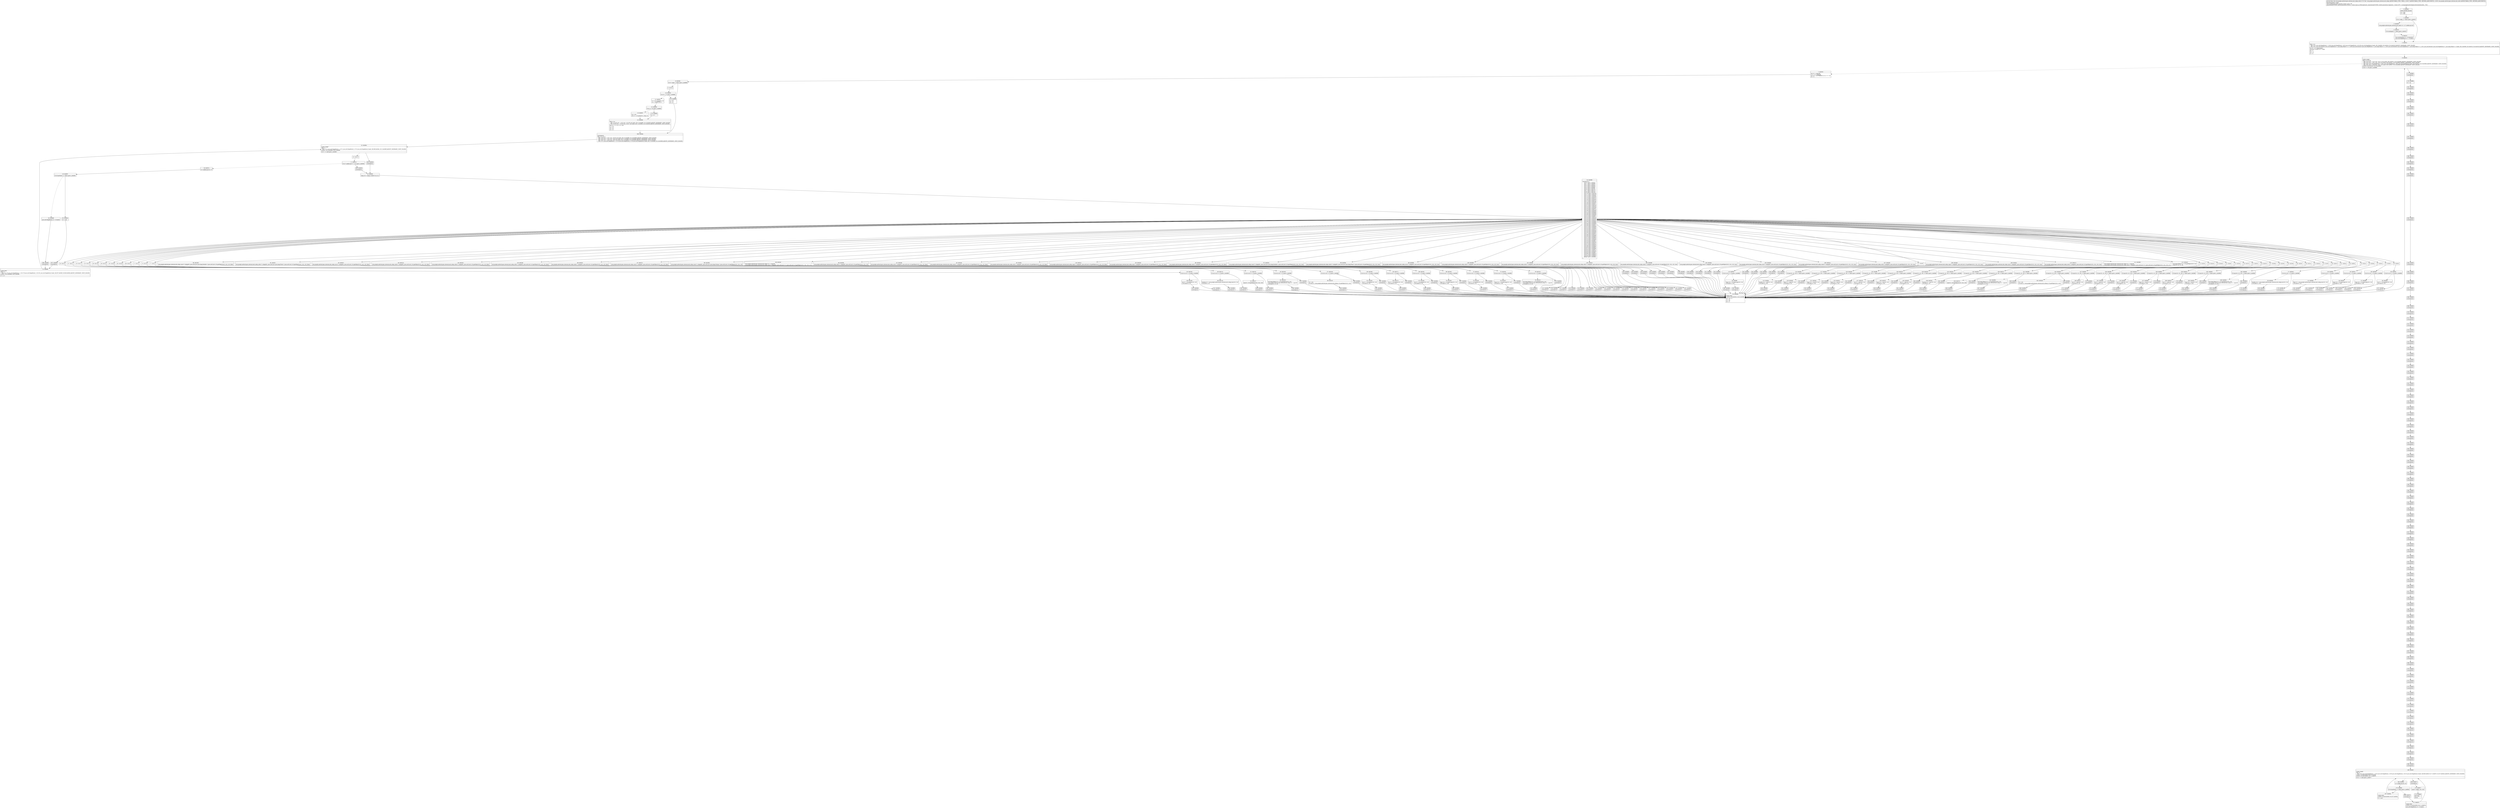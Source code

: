 digraph "CFG forcom.google.android.gms.internal.ads.zzdpn.zzb(Ljava\/lang\/Object;Lcom\/google\/android\/gms\/internal\/ads\/zzdrn;)V" {
Node_0 [shape=record,label="{0\:\ 0x0000|MTH_ENTER_BLOCK\l|r3 = null\lr2 = null\l}"];
Node_1 [shape=record,label="{1\:\ 0x0006|if (r17.zzhjv == false) goto L_0x0022\l}"];
Node_2 [shape=record,label="{2\:\ 0x0008|com.google.android.gms.internal.ads.zzdnr r4 = r17.zzhkf.zzy(r18)\l}"];
Node_3 [shape=record,label="{3\:\ 0x0016|if (r4.isEmpty() != false) goto L_0x0022\l}"];
Node_4 [shape=record,label="{4\:\ 0x0018|java.util.Iterator r3 = r4.iterator()\ljava.util.Map$Entry r2 = r3.next()\l}"];
Node_5 [shape=record,label="{5\:\ 0x0022|PHI: r2 r3 \l  PHI: (r2v1 java.util.Map$Entry) = (r2v0 java.util.Map$Entry), (r2v0 java.util.Map$Entry), (r2v185 java.util.Map$Entry) binds: [B:1:0x0006, B:3:0x0016, B:4:0x0018] A[DONT_GENERATE, DONT_INLINE]\l  PHI: (r3v1 java.util.Iterator\<java.util.Map$Entry\<?, java.lang.Object\>\>) = (r3v0 java.util.Iterator\<java.util.Map$Entry\<?, java.lang.Object\>\>), (r3v0 java.util.Iterator\<java.util.Map$Entry\<?, java.lang.Object\>\>), (r3v2 java.util.Iterator\<java.util.Map$Entry\<?, java.lang.Object\>\>) binds: [B:1:0x0006, B:3:0x0016, B:4:0x0018] A[DONT_GENERATE, DONT_INLINE]\l|int r9 = r17.zzhjq.length\lsun.misc.Unsafe r10 = zzhjp\lr8 = 0\lr5 = \-1\lr6 = r2\lr2 = 0\l}"];
Node_6 [shape=record,label="{6\:\ 0x0033|LOOP_START\lPHI: r2 r5 r6 r8 \l  PHI: (r2v3 int) = (r2v2 int), (r2v173 int) binds: [B:5:0x0022, B:25:0x009b] A[DONT_GENERATE, DONT_INLINE]\l  PHI: (r5v2 int) = (r5v1 int), (r5v4 int) binds: [B:5:0x0022, B:25:0x009b] A[DONT_GENERATE, DONT_INLINE]\l  PHI: (r6v2 java.util.Map$Entry) = (r6v1 java.util.Map$Entry), (r6v4 java.util.Map$Entry) binds: [B:5:0x0022, B:25:0x009b] A[DONT_GENERATE, DONT_INLINE]\l  PHI: (r8v1 int) = (r8v0 int), (r8v2 int) binds: [B:5:0x0022, B:25:0x009b] A[DONT_GENERATE, DONT_INLINE]\lLOOP:0: B:6:0x0033\-\>B:25:0x009b\l|if (r8 \>= r9) goto L_0x068b\l}"];
Node_7 [shape=record,label="{7\:\ 0x0035|int r11 = zzgu(r8)\lr12 = r17.zzhjq[r8]\lint r13 = (267386880 & r11) \>\>\> 20\lr4 = 0\l}"];
Node_8 [shape=record,label="{8\:\ 0x004b|if (r17.zzhjx != false) goto L_0x0686\l}"];
Node_9 [shape=record,label="{9\:\ 0x004d}"];
Node_10 [shape=record,label="{10\:\ 0x004f|if (r13 \> 17) goto L_0x0686\l}"];
Node_11 [shape=record,label="{11\:\ 0x0051|r7 = r17.zzhjq[r8 + 2]\lr4 = 1048575 & r7\l}"];
Node_12 [shape=record,label="{12\:\ 0x005d|if (r4 == r5) goto L_0x0683\l}"];
Node_13 [shape=record,label="{13\:\ 0x005f|r0 = r18\lint r2 = r10.getInt(r0, (long) r4)\l}"];
Node_14 [shape=record,label="{14\:\ 0x0066|PHI: r2 r4 \l  PHI: (r2v182 int) = (r2v3 int), (r2v183 int) binds: [B:174:0x0683, B:13:0x005f] A[DONT_GENERATE, DONT_INLINE]\l  PHI: (r4v49 int) = (r4v48 int), (r4v47 int) binds: [B:174:0x0683, B:13:0x005f] A[DONT_GENERATE, DONT_INLINE]\l|int r5 = 1 \<\< (r7 \>\>\> 20)\lr7 = r6\lr6 = r4\lr4 = r5\lr5 = r2\l}"];
Node_15 [shape=record,label="{15\:\ 0x006e|LOOP_START\lPHI: r7 \l  PHI: (r7v2 java.util.Map$Entry) = (r7v1 java.util.Map$Entry), (r7v3 java.util.Map$Entry) binds: [B:288:0x006e, B:21:0x008f] A[DONT_GENERATE, DONT_INLINE]\lLOOP:1: B:15:0x006e\-\>B:21:0x008f\l|if (r7 == null) goto L_0x0093\l}"];
Node_16 [shape=record,label="{16\:\ 0x0070}"];
Node_17 [shape=record,label="{17\:\ 0x0078|if (r17.zzhkf.zza(r7) \> r12) goto L_0x0093\l}"];
Node_18 [shape=record,label="{18\:\ 0x007a|r17.zzhkf.zza(r19, r7)\l}"];
Node_19 [shape=record,label="{19\:\ 0x0087|if (r3.hasNext() == false) goto L_0x0091\l}"];
Node_20 [shape=record,label="{20\:\ 0x0089|java.util.Map$Entry r2 = r3.next()\l}"];
Node_21 [shape=record,label="{21\:\ 0x008f|LOOP_END\lPHI: r2 \l  PHI: (r2v179 java.util.Map$Entry) = (r2v178 java.util.Map$Entry), (r2v181 java.util.Map$Entry) binds: [B:287:0x008f, B:286:0x008f] A[DONT_GENERATE, DONT_INLINE]\lLOOP:1: B:15:0x006e\-\>B:21:0x008f\l|r7 = r2\l}"];
Node_22 [shape=record,label="{22\:\ 0x0091|r2 = null\l}"];
Node_23 [shape=record,label="{23\:\ 0x0093|long r14 = (long) (1048575 & r11)\l}"];
Node_24 [shape=record,label="{24\:\ 0x0098|switch(r13) \{\l    case 0: goto L_0x00a2;\l    case 1: goto L_0x00b2;\l    case 2: goto L_0x00c2;\l    case 3: goto L_0x00d2;\l    case 4: goto L_0x00e2;\l    case 5: goto L_0x00f2;\l    case 6: goto L_0x0102;\l    case 7: goto L_0x0112;\l    case 8: goto L_0x0123;\l    case 9: goto L_0x0134;\l    case 10: goto L_0x014b;\l    case 11: goto L_0x015e;\l    case 12: goto L_0x016f;\l    case 13: goto L_0x0180;\l    case 14: goto L_0x0191;\l    case 15: goto L_0x01a2;\l    case 16: goto L_0x01b3;\l    case 17: goto L_0x01c4;\l    case 18: goto L_0x01db;\l    case 19: goto L_0x01f1;\l    case 20: goto L_0x0207;\l    case 21: goto L_0x021d;\l    case 22: goto L_0x0233;\l    case 23: goto L_0x0249;\l    case 24: goto L_0x025f;\l    case 25: goto L_0x0275;\l    case 26: goto L_0x028b;\l    case 27: goto L_0x02a0;\l    case 28: goto L_0x02bb;\l    case 29: goto L_0x02d0;\l    case 30: goto L_0x02e6;\l    case 31: goto L_0x02fc;\l    case 32: goto L_0x0312;\l    case 33: goto L_0x0328;\l    case 34: goto L_0x033e;\l    case 35: goto L_0x0354;\l    case 36: goto L_0x036a;\l    case 37: goto L_0x0380;\l    case 38: goto L_0x0396;\l    case 39: goto L_0x03ac;\l    case 40: goto L_0x03c2;\l    case 41: goto L_0x03d8;\l    case 42: goto L_0x03ee;\l    case 43: goto L_0x0404;\l    case 44: goto L_0x041a;\l    case 45: goto L_0x0430;\l    case 46: goto L_0x0446;\l    case 47: goto L_0x045c;\l    case 48: goto L_0x0472;\l    case 49: goto L_0x0488;\l    case 50: goto L_0x04a3;\l    case 51: goto L_0x04b2;\l    case 52: goto L_0x04c9;\l    case 53: goto L_0x04e0;\l    case 54: goto L_0x04f7;\l    case 55: goto L_0x050e;\l    case 56: goto L_0x0525;\l    case 57: goto L_0x053c;\l    case 58: goto L_0x0553;\l    case 59: goto L_0x056a;\l    case 60: goto L_0x0581;\l    case 61: goto L_0x059e;\l    case 62: goto L_0x05b7;\l    case 63: goto L_0x05ce;\l    case 64: goto L_0x05e5;\l    case 65: goto L_0x05fc;\l    case 66: goto L_0x0613;\l    case 67: goto L_0x062a;\l    case 68: goto L_0x0641;\l    default: goto L_0x009b;\l\}\l}"];
Node_25 [shape=record,label="{25\:\ 0x009b|LOOP_END\lLOOP:0: B:6:0x0033\-\>B:25:0x009b\l|r8 = r8 + 3\lr2 = r5\lr5 = r6\lr6 = r7\l}"];
Node_26 [shape=record,label="{26\:\ 0x00a2}"];
Node_27 [shape=record,label="{27\:\ 0x00a4|if ((r5 & r4) == 0) goto L_0x009b\l}"];
Node_28 [shape=record,label="{28\:\ 0x00a6|double r14 = com.google.android.gms.internal.ads.zzdqy.zzo(r18, r14)\lr19.zzb(r12, r14)\l}"];
Node_29 [shape=record,label="{29\:\ 0x00b2}"];
Node_30 [shape=record,label="{30\:\ 0x00b4|if ((r5 & r4) == 0) goto L_0x009b\l}"];
Node_31 [shape=record,label="{31\:\ 0x00b6|float r2 = com.google.android.gms.internal.ads.zzdqy.zzn(r18, r14)\lr19.zza(r12, r2)\l}"];
Node_32 [shape=record,label="{32\:\ 0x00c2}"];
Node_33 [shape=record,label="{33\:\ 0x00c4|if ((r5 & r4) == 0) goto L_0x009b\l}"];
Node_34 [shape=record,label="{34\:\ 0x00c6|long r14 = r10.getLong(r18, r14)\lr19.zzp(r12, r14)\l}"];
Node_35 [shape=record,label="{35\:\ 0x00d2}"];
Node_36 [shape=record,label="{36\:\ 0x00d4|if ((r5 & r4) == 0) goto L_0x009b\l}"];
Node_37 [shape=record,label="{37\:\ 0x00d6|long r14 = r10.getLong(r18, r14)\lr19.zzh(r12, r14)\l}"];
Node_38 [shape=record,label="{38\:\ 0x00e2}"];
Node_39 [shape=record,label="{39\:\ 0x00e4|if ((r5 & r4) == 0) goto L_0x009b\l}"];
Node_40 [shape=record,label="{40\:\ 0x00e6|int r2 = r10.getInt(r18, r14)\lr19.zzx(r12, r2)\l}"];
Node_41 [shape=record,label="{41\:\ 0x00f2}"];
Node_42 [shape=record,label="{42\:\ 0x00f4|if ((r5 & r4) == 0) goto L_0x009b\l}"];
Node_43 [shape=record,label="{43\:\ 0x00f6|long r14 = r10.getLong(r18, r14)\lr19.zzj(r12, r14)\l}"];
Node_44 [shape=record,label="{44\:\ 0x0102}"];
Node_45 [shape=record,label="{45\:\ 0x0104|if ((r5 & r4) == 0) goto L_0x009b\l}"];
Node_46 [shape=record,label="{46\:\ 0x0106|int r2 = r10.getInt(r18, r14)\lr19.zzaa(r12, r2)\l}"];
Node_47 [shape=record,label="{47\:\ 0x0112}"];
Node_48 [shape=record,label="{48\:\ 0x0114|if ((r5 & r4) == 0) goto L_0x009b\l}"];
Node_49 [shape=record,label="{49\:\ 0x0116|boolean r2 = com.google.android.gms.internal.ads.zzdqy.zzm(r18, r14)\lr19.zzi(r12, r2)\l}"];
Node_50 [shape=record,label="{50\:\ 0x0123}"];
Node_51 [shape=record,label="{51\:\ 0x0125|if ((r5 & r4) == 0) goto L_0x009b\l}"];
Node_52 [shape=record,label="{52\:\ 0x0127|zza(r12, r10.getObject(r18, r14), r19)\l}"];
Node_53 [shape=record,label="{53\:\ 0x0134}"];
Node_54 [shape=record,label="{54\:\ 0x0136|if ((r5 & r4) == 0) goto L_0x009b\l}"];
Node_55 [shape=record,label="{55\:\ 0x0138|java.lang.Object r2 = r10.getObject(r18, r14)\lcom.google.android.gms.internal.ads.zzdqa r4 = zzgr(r8)\lr19.zza(r12, r2, r4)\l}"];
Node_56 [shape=record,label="{56\:\ 0x014b}"];
Node_57 [shape=record,label="{57\:\ 0x014d|if ((r5 & r4) == 0) goto L_0x009b\l}"];
Node_58 [shape=record,label="{58\:\ 0x014f|r0 = r19\lr0.zza(r12, (com.google.android.gms.internal.ads.zzdmq) r10.getObject(r18, r14))\l}"];
Node_59 [shape=record,label="{59\:\ 0x015e}"];
Node_60 [shape=record,label="{60\:\ 0x0160|if ((r5 & r4) == 0) goto L_0x009b\l}"];
Node_61 [shape=record,label="{61\:\ 0x0162|int r2 = r10.getInt(r18, r14)\lr19.zzy(r12, r2)\l}"];
Node_62 [shape=record,label="{62\:\ 0x016f}"];
Node_63 [shape=record,label="{63\:\ 0x0171|if ((r5 & r4) == 0) goto L_0x009b\l}"];
Node_64 [shape=record,label="{64\:\ 0x0173|int r2 = r10.getInt(r18, r14)\lr19.zzai(r12, r2)\l}"];
Node_65 [shape=record,label="{65\:\ 0x0180}"];
Node_66 [shape=record,label="{66\:\ 0x0182|if ((r5 & r4) == 0) goto L_0x009b\l}"];
Node_67 [shape=record,label="{67\:\ 0x0184|int r2 = r10.getInt(r18, r14)\lr19.zzah(r12, r2)\l}"];
Node_68 [shape=record,label="{68\:\ 0x0191}"];
Node_69 [shape=record,label="{69\:\ 0x0193|if ((r5 & r4) == 0) goto L_0x009b\l}"];
Node_70 [shape=record,label="{70\:\ 0x0195|long r14 = r10.getLong(r18, r14)\lr19.zzq(r12, r14)\l}"];
Node_71 [shape=record,label="{71\:\ 0x01a2}"];
Node_72 [shape=record,label="{72\:\ 0x01a4|if ((r5 & r4) == 0) goto L_0x009b\l}"];
Node_73 [shape=record,label="{73\:\ 0x01a6|int r2 = r10.getInt(r18, r14)\lr19.zzz(r12, r2)\l}"];
Node_74 [shape=record,label="{74\:\ 0x01b3}"];
Node_75 [shape=record,label="{75\:\ 0x01b5|if ((r5 & r4) == 0) goto L_0x009b\l}"];
Node_76 [shape=record,label="{76\:\ 0x01b7|long r14 = r10.getLong(r18, r14)\lr19.zzi(r12, r14)\l}"];
Node_77 [shape=record,label="{77\:\ 0x01c4}"];
Node_78 [shape=record,label="{78\:\ 0x01c6|if ((r5 & r4) == 0) goto L_0x009b\l}"];
Node_79 [shape=record,label="{79\:\ 0x01c8|java.lang.Object r2 = r10.getObject(r18, r14)\lcom.google.android.gms.internal.ads.zzdqa r4 = zzgr(r8)\lr19.zzb(r12, r2, r4)\l}"];
Node_80 [shape=record,label="{80\:\ 0x01db|com.google.android.gms.internal.ads.zzdqc.zza(r17.zzhjq[r8], (java.util.List\<java.lang.Double\>) (java.util.List) r10.getObject(r18, r14), r19, false)\l}"];
Node_81 [shape=record,label="{81\:\ 0x01f1|com.google.android.gms.internal.ads.zzdqc.zzb(r17.zzhjq[r8], (java.util.List\<java.lang.Float\>) (java.util.List) r10.getObject(r18, r14), r19, false)\l}"];
Node_82 [shape=record,label="{82\:\ 0x0207|com.google.android.gms.internal.ads.zzdqc.zzc(r17.zzhjq[r8], (java.util.List) r10.getObject(r18, r14), r19, false)\l}"];
Node_83 [shape=record,label="{83\:\ 0x021d|com.google.android.gms.internal.ads.zzdqc.zzd(r17.zzhjq[r8], (java.util.List) r10.getObject(r18, r14), r19, false)\l}"];
Node_84 [shape=record,label="{84\:\ 0x0233|com.google.android.gms.internal.ads.zzdqc.zzh(r17.zzhjq[r8], (java.util.List) r10.getObject(r18, r14), r19, false)\l}"];
Node_85 [shape=record,label="{85\:\ 0x0249|com.google.android.gms.internal.ads.zzdqc.zzf(r17.zzhjq[r8], (java.util.List) r10.getObject(r18, r14), r19, false)\l}"];
Node_86 [shape=record,label="{86\:\ 0x025f|com.google.android.gms.internal.ads.zzdqc.zzk(r17.zzhjq[r8], (java.util.List) r10.getObject(r18, r14), r19, false)\l}"];
Node_87 [shape=record,label="{87\:\ 0x0275|com.google.android.gms.internal.ads.zzdqc.zzn(r17.zzhjq[r8], (java.util.List) r10.getObject(r18, r14), r19, false)\l}"];
Node_88 [shape=record,label="{88\:\ 0x028b|com.google.android.gms.internal.ads.zzdqc.zza(r17.zzhjq[r8], (java.util.List\<java.lang.String\>) (java.util.List) r10.getObject(r18, r14), r19)\l}"];
Node_89 [shape=record,label="{89\:\ 0x02a0|com.google.android.gms.internal.ads.zzdqa r11 = zzgr(r8)\lcom.google.android.gms.internal.ads.zzdqc.zza(r17.zzhjq[r8], (java.util.List\<?\>) (java.util.List) r10.getObject(r18, r14), r19, r11)\l}"];
Node_90 [shape=record,label="{90\:\ 0x02bb|com.google.android.gms.internal.ads.zzdqc.zzb(r17.zzhjq[r8], (java.util.List) r10.getObject(r18, r14), r19)\l}"];
Node_91 [shape=record,label="{91\:\ 0x02d0|com.google.android.gms.internal.ads.zzdqc.zzi(r17.zzhjq[r8], (java.util.List) r10.getObject(r18, r14), r19, false)\l}"];
Node_92 [shape=record,label="{92\:\ 0x02e6|com.google.android.gms.internal.ads.zzdqc.zzm(r17.zzhjq[r8], (java.util.List) r10.getObject(r18, r14), r19, false)\l}"];
Node_93 [shape=record,label="{93\:\ 0x02fc|com.google.android.gms.internal.ads.zzdqc.zzl(r17.zzhjq[r8], (java.util.List) r10.getObject(r18, r14), r19, false)\l}"];
Node_94 [shape=record,label="{94\:\ 0x0312|com.google.android.gms.internal.ads.zzdqc.zzg(r17.zzhjq[r8], (java.util.List) r10.getObject(r18, r14), r19, false)\l}"];
Node_95 [shape=record,label="{95\:\ 0x0328|com.google.android.gms.internal.ads.zzdqc.zzj(r17.zzhjq[r8], (java.util.List) r10.getObject(r18, r14), r19, false)\l}"];
Node_96 [shape=record,label="{96\:\ 0x033e|com.google.android.gms.internal.ads.zzdqc.zze(r17.zzhjq[r8], (java.util.List) r10.getObject(r18, r14), r19, false)\l}"];
Node_97 [shape=record,label="{97\:\ 0x0354|com.google.android.gms.internal.ads.zzdqc.zza(r17.zzhjq[r8], (java.util.List\<java.lang.Double\>) (java.util.List) r10.getObject(r18, r14), r19, true)\l}"];
Node_98 [shape=record,label="{98\:\ 0x036a|com.google.android.gms.internal.ads.zzdqc.zzb(r17.zzhjq[r8], (java.util.List\<java.lang.Float\>) (java.util.List) r10.getObject(r18, r14), r19, true)\l}"];
Node_99 [shape=record,label="{99\:\ 0x0380|com.google.android.gms.internal.ads.zzdqc.zzc(r17.zzhjq[r8], (java.util.List) r10.getObject(r18, r14), r19, true)\l}"];
Node_100 [shape=record,label="{100\:\ 0x0396|com.google.android.gms.internal.ads.zzdqc.zzd(r17.zzhjq[r8], (java.util.List) r10.getObject(r18, r14), r19, true)\l}"];
Node_101 [shape=record,label="{101\:\ 0x03ac|com.google.android.gms.internal.ads.zzdqc.zzh(r17.zzhjq[r8], (java.util.List) r10.getObject(r18, r14), r19, true)\l}"];
Node_102 [shape=record,label="{102\:\ 0x03c2|com.google.android.gms.internal.ads.zzdqc.zzf(r17.zzhjq[r8], (java.util.List) r10.getObject(r18, r14), r19, true)\l}"];
Node_103 [shape=record,label="{103\:\ 0x03d8|com.google.android.gms.internal.ads.zzdqc.zzk(r17.zzhjq[r8], (java.util.List) r10.getObject(r18, r14), r19, true)\l}"];
Node_104 [shape=record,label="{104\:\ 0x03ee|com.google.android.gms.internal.ads.zzdqc.zzn(r17.zzhjq[r8], (java.util.List) r10.getObject(r18, r14), r19, true)\l}"];
Node_105 [shape=record,label="{105\:\ 0x0404|com.google.android.gms.internal.ads.zzdqc.zzi(r17.zzhjq[r8], (java.util.List) r10.getObject(r18, r14), r19, true)\l}"];
Node_106 [shape=record,label="{106\:\ 0x041a|com.google.android.gms.internal.ads.zzdqc.zzm(r17.zzhjq[r8], (java.util.List) r10.getObject(r18, r14), r19, true)\l}"];
Node_107 [shape=record,label="{107\:\ 0x0430|com.google.android.gms.internal.ads.zzdqc.zzl(r17.zzhjq[r8], (java.util.List) r10.getObject(r18, r14), r19, true)\l}"];
Node_108 [shape=record,label="{108\:\ 0x0446|com.google.android.gms.internal.ads.zzdqc.zzg(r17.zzhjq[r8], (java.util.List) r10.getObject(r18, r14), r19, true)\l}"];
Node_109 [shape=record,label="{109\:\ 0x045c|com.google.android.gms.internal.ads.zzdqc.zzj(r17.zzhjq[r8], (java.util.List) r10.getObject(r18, r14), r19, true)\l}"];
Node_110 [shape=record,label="{110\:\ 0x0472|com.google.android.gms.internal.ads.zzdqc.zze(r17.zzhjq[r8], (java.util.List) r10.getObject(r18, r14), r19, true)\l}"];
Node_111 [shape=record,label="{111\:\ 0x0488|com.google.android.gms.internal.ads.zzdqa r11 = zzgr(r8)\lcom.google.android.gms.internal.ads.zzdqc.zzb(r17.zzhjq[r8], (java.util.List\<?\>) (java.util.List) r10.getObject(r18, r14), r19, r11)\l}"];
Node_112 [shape=record,label="{112\:\ 0x04a3|java.lang.Object r2 = r10.getObject(r18, r14)\lzza(r19, r12, r2, r8)\l}"];
Node_113 [shape=record,label="{113\:\ 0x04b2}"];
Node_114 [shape=record,label="{114\:\ 0x04ba|if (zza(r18, r12, r8) == false) goto L_0x009b\l}"];
Node_115 [shape=record,label="{115\:\ 0x04bc|double r14 = zzf(r18, r14)\lr19.zzb(r12, r14)\l}"];
Node_116 [shape=record,label="{116\:\ 0x04c9}"];
Node_117 [shape=record,label="{117\:\ 0x04d1|if (zza(r18, r12, r8) == false) goto L_0x009b\l}"];
Node_118 [shape=record,label="{118\:\ 0x04d3|float r2 = zzg(r18, r14)\lr19.zza(r12, r2)\l}"];
Node_119 [shape=record,label="{119\:\ 0x04e0}"];
Node_120 [shape=record,label="{120\:\ 0x04e8|if (zza(r18, r12, r8) == false) goto L_0x009b\l}"];
Node_121 [shape=record,label="{121\:\ 0x04ea|long r14 = zzi(r18, r14)\lr19.zzp(r12, r14)\l}"];
Node_122 [shape=record,label="{122\:\ 0x04f7}"];
Node_123 [shape=record,label="{123\:\ 0x04ff|if (zza(r18, r12, r8) == false) goto L_0x009b\l}"];
Node_124 [shape=record,label="{124\:\ 0x0501|long r14 = zzi(r18, r14)\lr19.zzh(r12, r14)\l}"];
Node_125 [shape=record,label="{125\:\ 0x050e}"];
Node_126 [shape=record,label="{126\:\ 0x0516|if (zza(r18, r12, r8) == false) goto L_0x009b\l}"];
Node_127 [shape=record,label="{127\:\ 0x0518|int r2 = zzh(r18, r14)\lr19.zzx(r12, r2)\l}"];
Node_128 [shape=record,label="{128\:\ 0x0525}"];
Node_129 [shape=record,label="{129\:\ 0x052d|if (zza(r18, r12, r8) == false) goto L_0x009b\l}"];
Node_130 [shape=record,label="{130\:\ 0x052f|long r14 = zzi(r18, r14)\lr19.zzj(r12, r14)\l}"];
Node_131 [shape=record,label="{131\:\ 0x053c}"];
Node_132 [shape=record,label="{132\:\ 0x0544|if (zza(r18, r12, r8) == false) goto L_0x009b\l}"];
Node_133 [shape=record,label="{133\:\ 0x0546|int r2 = zzh(r18, r14)\lr19.zzaa(r12, r2)\l}"];
Node_134 [shape=record,label="{134\:\ 0x0553}"];
Node_135 [shape=record,label="{135\:\ 0x055b|if (zza(r18, r12, r8) == false) goto L_0x009b\l}"];
Node_136 [shape=record,label="{136\:\ 0x055d|boolean r2 = zzj(r18, r14)\lr19.zzi(r12, r2)\l}"];
Node_137 [shape=record,label="{137\:\ 0x056a}"];
Node_138 [shape=record,label="{138\:\ 0x0572|if (zza(r18, r12, r8) == false) goto L_0x009b\l}"];
Node_139 [shape=record,label="{139\:\ 0x0574|zza(r12, r10.getObject(r18, r14), r19)\l}"];
Node_140 [shape=record,label="{140\:\ 0x0581}"];
Node_141 [shape=record,label="{141\:\ 0x0589|if (zza(r18, r12, r8) == false) goto L_0x009b\l}"];
Node_142 [shape=record,label="{142\:\ 0x058b|java.lang.Object r2 = r10.getObject(r18, r14)\lcom.google.android.gms.internal.ads.zzdqa r4 = zzgr(r8)\lr19.zza(r12, r2, r4)\l}"];
Node_143 [shape=record,label="{143\:\ 0x059e}"];
Node_144 [shape=record,label="{144\:\ 0x05a6|if (zza(r18, r12, r8) == false) goto L_0x009b\l}"];
Node_145 [shape=record,label="{145\:\ 0x05a8|r0 = r19\lr0.zza(r12, (com.google.android.gms.internal.ads.zzdmq) r10.getObject(r18, r14))\l}"];
Node_146 [shape=record,label="{146\:\ 0x05b7}"];
Node_147 [shape=record,label="{147\:\ 0x05bf|if (zza(r18, r12, r8) == false) goto L_0x009b\l}"];
Node_148 [shape=record,label="{148\:\ 0x05c1|int r2 = zzh(r18, r14)\lr19.zzy(r12, r2)\l}"];
Node_149 [shape=record,label="{149\:\ 0x05ce}"];
Node_150 [shape=record,label="{150\:\ 0x05d6|if (zza(r18, r12, r8) == false) goto L_0x009b\l}"];
Node_151 [shape=record,label="{151\:\ 0x05d8|int r2 = zzh(r18, r14)\lr19.zzai(r12, r2)\l}"];
Node_152 [shape=record,label="{152\:\ 0x05e5}"];
Node_153 [shape=record,label="{153\:\ 0x05ed|if (zza(r18, r12, r8) == false) goto L_0x009b\l}"];
Node_154 [shape=record,label="{154\:\ 0x05ef|int r2 = zzh(r18, r14)\lr19.zzah(r12, r2)\l}"];
Node_155 [shape=record,label="{155\:\ 0x05fc}"];
Node_156 [shape=record,label="{156\:\ 0x0604|if (zza(r18, r12, r8) == false) goto L_0x009b\l}"];
Node_157 [shape=record,label="{157\:\ 0x0606|long r14 = zzi(r18, r14)\lr19.zzq(r12, r14)\l}"];
Node_158 [shape=record,label="{158\:\ 0x0613}"];
Node_159 [shape=record,label="{159\:\ 0x061b|if (zza(r18, r12, r8) == false) goto L_0x009b\l}"];
Node_160 [shape=record,label="{160\:\ 0x061d|int r2 = zzh(r18, r14)\lr19.zzz(r12, r2)\l}"];
Node_161 [shape=record,label="{161\:\ 0x062a}"];
Node_162 [shape=record,label="{162\:\ 0x0632|if (zza(r18, r12, r8) == false) goto L_0x009b\l}"];
Node_163 [shape=record,label="{163\:\ 0x0634|long r14 = zzi(r18, r14)\lr19.zzi(r12, r14)\l}"];
Node_164 [shape=record,label="{164\:\ 0x0641}"];
Node_165 [shape=record,label="{165\:\ 0x0649|if (zza(r18, r12, r8) == false) goto L_0x009b\l}"];
Node_166 [shape=record,label="{166\:\ 0x064b|java.lang.Object r2 = r10.getObject(r18, r14)\lcom.google.android.gms.internal.ads.zzdqa r4 = zzgr(r8)\lr19.zzb(r12, r2, r4)\l}"];
Node_167 [shape=record,label="{167\:\ 0x065e|LOOP_END\lLOOP:2: B:168:0x065f\-\>B:167:0x065e\l|r2 = null\l}"];
Node_168 [shape=record,label="{168\:\ 0x065f|LOOP_START\lPHI: r2 \l  PHI: (r2v5 java.util.Map$Entry) = (r2v4 java.util.Map$Entry), (r2v9 java.util.Map$Entry), (r2v10 java.util.Map$Entry) binds: [B:386:0x065f, B:171:0x0670, B:167:0x065e] A[DONT_GENERATE, DONT_INLINE]\lLOOP:2: B:168:0x065f\-\>B:167:0x065e\lLOOP:3: B:168:0x065f\-\>B:171:0x0670\l|if (r2 == null) goto L_0x0677\l}"];
Node_169 [shape=record,label="{169\:\ 0x0661|r17.zzhkf.zza(r19, r2)\l}"];
Node_170 [shape=record,label="{170\:\ 0x066e|if (r3.hasNext() == false) goto L_0x065e\l}"];
Node_171 [shape=record,label="{171\:\ 0x0670|LOOP_END\lLOOP:3: B:168:0x065f\-\>B:171:0x0670\l|java.util.Map$Entry r2 = r3.next()\l}"];
Node_172 [shape=record,label="{172\:\ 0x0677|zza(r17.zzhke, r18, r19)\l}"];
Node_173 [shape=record,label="{173\:\ 0x0682|RETURN\l|return\l}"];
Node_174 [shape=record,label="{174\:\ 0x0683|r4 = r5\l}"];
Node_175 [shape=record,label="{175\:\ 0x0686|r7 = r6\lr6 = r5\lr5 = r2\l}"];
Node_176 [shape=record,label="{176\:\ 0x068b|r2 = r6\l}"];
Node_177 [shape=record,label="{177\:\ 0x068b|SYNTHETIC\l}"];
Node_178 [shape=record,label="{178\:\ 0x009b|SYNTHETIC\l}"];
Node_179 [shape=record,label="{179\:\ 0x009b|SYNTHETIC\l}"];
Node_180 [shape=record,label="{180\:\ 0x009b|SYNTHETIC\l}"];
Node_181 [shape=record,label="{181\:\ 0x009b|SYNTHETIC\l}"];
Node_182 [shape=record,label="{182\:\ 0x009b|SYNTHETIC\l}"];
Node_183 [shape=record,label="{183\:\ 0x009b|SYNTHETIC\l}"];
Node_184 [shape=record,label="{184\:\ 0x009b|SYNTHETIC\l}"];
Node_185 [shape=record,label="{185\:\ 0x009b|SYNTHETIC\l}"];
Node_186 [shape=record,label="{186\:\ 0x009b|SYNTHETIC\l}"];
Node_187 [shape=record,label="{187\:\ 0x009b|SYNTHETIC\l}"];
Node_188 [shape=record,label="{188\:\ 0x009b|SYNTHETIC\l}"];
Node_189 [shape=record,label="{189\:\ 0x009b|SYNTHETIC\l}"];
Node_190 [shape=record,label="{190\:\ 0x009b|SYNTHETIC\l}"];
Node_191 [shape=record,label="{191\:\ 0x009b|SYNTHETIC\l}"];
Node_192 [shape=record,label="{192\:\ 0x009b|SYNTHETIC\l}"];
Node_193 [shape=record,label="{193\:\ 0x009b|SYNTHETIC\l}"];
Node_194 [shape=record,label="{194\:\ 0x009b|SYNTHETIC\l}"];
Node_195 [shape=record,label="{195\:\ 0x009b|SYNTHETIC\l}"];
Node_196 [shape=record,label="{196\:\ 0x009b|SYNTHETIC\l}"];
Node_197 [shape=record,label="{197\:\ 0x009b|SYNTHETIC\l}"];
Node_198 [shape=record,label="{198\:\ 0x009b|SYNTHETIC\l}"];
Node_199 [shape=record,label="{199\:\ 0x009b|SYNTHETIC\l}"];
Node_200 [shape=record,label="{200\:\ 0x009b|SYNTHETIC\l}"];
Node_201 [shape=record,label="{201\:\ 0x009b|SYNTHETIC\l}"];
Node_202 [shape=record,label="{202\:\ 0x009b|SYNTHETIC\l}"];
Node_203 [shape=record,label="{203\:\ 0x009b|SYNTHETIC\l}"];
Node_204 [shape=record,label="{204\:\ 0x009b|SYNTHETIC\l}"];
Node_205 [shape=record,label="{205\:\ 0x009b|SYNTHETIC\l}"];
Node_206 [shape=record,label="{206\:\ 0x009b|SYNTHETIC\l}"];
Node_207 [shape=record,label="{207\:\ 0x009b|SYNTHETIC\l}"];
Node_208 [shape=record,label="{208\:\ 0x009b|SYNTHETIC\l}"];
Node_209 [shape=record,label="{209\:\ 0x009b|SYNTHETIC\l}"];
Node_210 [shape=record,label="{210\:\ 0x009b|SYNTHETIC\l}"];
Node_211 [shape=record,label="{211\:\ 0x009b|SYNTHETIC\l}"];
Node_212 [shape=record,label="{212\:\ 0x009b|SYNTHETIC\l}"];
Node_213 [shape=record,label="{213\:\ 0x009b|SYNTHETIC\l}"];
Node_214 [shape=record,label="{214\:\ 0x009b|SYNTHETIC\l}"];
Node_215 [shape=record,label="{215\:\ 0x009b|SYNTHETIC\l}"];
Node_216 [shape=record,label="{216\:\ 0x009b|SYNTHETIC\l}"];
Node_217 [shape=record,label="{217\:\ 0x009b|SYNTHETIC\l}"];
Node_218 [shape=record,label="{218\:\ 0x009b|SYNTHETIC\l}"];
Node_219 [shape=record,label="{219\:\ 0x009b|SYNTHETIC\l}"];
Node_220 [shape=record,label="{220\:\ 0x009b|SYNTHETIC\l}"];
Node_221 [shape=record,label="{221\:\ 0x009b|SYNTHETIC\l}"];
Node_222 [shape=record,label="{222\:\ 0x009b|SYNTHETIC\l}"];
Node_223 [shape=record,label="{223\:\ 0x009b|SYNTHETIC\l}"];
Node_224 [shape=record,label="{224\:\ 0x009b|SYNTHETIC\l}"];
Node_225 [shape=record,label="{225\:\ 0x009b|SYNTHETIC\l}"];
Node_226 [shape=record,label="{226\:\ 0x009b|SYNTHETIC\l}"];
Node_227 [shape=record,label="{227\:\ 0x009b|SYNTHETIC\l}"];
Node_228 [shape=record,label="{228\:\ 0x009b|SYNTHETIC\l}"];
Node_229 [shape=record,label="{229\:\ 0x009b|SYNTHETIC\l}"];
Node_230 [shape=record,label="{230\:\ 0x009b|SYNTHETIC\l}"];
Node_231 [shape=record,label="{231\:\ 0x009b|SYNTHETIC\l}"];
Node_232 [shape=record,label="{232\:\ 0x009b|SYNTHETIC\l}"];
Node_233 [shape=record,label="{233\:\ 0x009b|SYNTHETIC\l}"];
Node_234 [shape=record,label="{234\:\ 0x009b|SYNTHETIC\l}"];
Node_235 [shape=record,label="{235\:\ 0x009b|SYNTHETIC\l}"];
Node_236 [shape=record,label="{236\:\ 0x009b|SYNTHETIC\l}"];
Node_237 [shape=record,label="{237\:\ 0x009b|SYNTHETIC\l}"];
Node_238 [shape=record,label="{238\:\ 0x009b|SYNTHETIC\l}"];
Node_239 [shape=record,label="{239\:\ 0x009b|SYNTHETIC\l}"];
Node_240 [shape=record,label="{240\:\ 0x009b|SYNTHETIC\l}"];
Node_241 [shape=record,label="{241\:\ 0x009b|SYNTHETIC\l}"];
Node_242 [shape=record,label="{242\:\ 0x009b|SYNTHETIC\l}"];
Node_243 [shape=record,label="{243\:\ 0x009b|SYNTHETIC\l}"];
Node_244 [shape=record,label="{244\:\ 0x009b|SYNTHETIC\l}"];
Node_245 [shape=record,label="{245\:\ 0x009b|SYNTHETIC\l}"];
Node_246 [shape=record,label="{246\:\ 0x009b|SYNTHETIC\l}"];
Node_247 [shape=record,label="{247\:\ 0x009b|SYNTHETIC\l}"];
Node_248 [shape=record,label="{248\:\ 0x009b|SYNTHETIC\l}"];
Node_249 [shape=record,label="{249\:\ 0x009b|SYNTHETIC\l}"];
Node_250 [shape=record,label="{250\:\ 0x009b|SYNTHETIC\l}"];
Node_251 [shape=record,label="{251\:\ 0x009b|SYNTHETIC\l}"];
Node_252 [shape=record,label="{252\:\ 0x009b|SYNTHETIC\l}"];
Node_253 [shape=record,label="{253\:\ 0x009b|SYNTHETIC\l}"];
Node_254 [shape=record,label="{254\:\ 0x009b|SYNTHETIC\l}"];
Node_255 [shape=record,label="{255\:\ 0x009b|SYNTHETIC\l}"];
Node_256 [shape=record,label="{256\:\ 0x009b|SYNTHETIC\l}"];
Node_257 [shape=record,label="{257\:\ 0x009b|SYNTHETIC\l}"];
Node_258 [shape=record,label="{258\:\ 0x009b|SYNTHETIC\l}"];
Node_259 [shape=record,label="{259\:\ 0x009b|SYNTHETIC\l}"];
Node_260 [shape=record,label="{260\:\ 0x009b|SYNTHETIC\l}"];
Node_261 [shape=record,label="{261\:\ 0x009b|SYNTHETIC\l}"];
Node_262 [shape=record,label="{262\:\ 0x009b|SYNTHETIC\l}"];
Node_263 [shape=record,label="{263\:\ 0x009b|SYNTHETIC\l}"];
Node_264 [shape=record,label="{264\:\ 0x009b|SYNTHETIC\l}"];
Node_265 [shape=record,label="{265\:\ 0x009b|SYNTHETIC\l}"];
Node_266 [shape=record,label="{266\:\ 0x009b|SYNTHETIC\l}"];
Node_267 [shape=record,label="{267\:\ 0x009b|SYNTHETIC\l}"];
Node_268 [shape=record,label="{268\:\ 0x009b|SYNTHETIC\l}"];
Node_269 [shape=record,label="{269\:\ 0x009b|SYNTHETIC\l}"];
Node_270 [shape=record,label="{270\:\ 0x009b|SYNTHETIC\l}"];
Node_271 [shape=record,label="{271\:\ 0x009b|SYNTHETIC\l}"];
Node_272 [shape=record,label="{272\:\ 0x009b|SYNTHETIC\l}"];
Node_273 [shape=record,label="{273\:\ 0x009b|SYNTHETIC\l}"];
Node_274 [shape=record,label="{274\:\ 0x009b|SYNTHETIC\l}"];
Node_275 [shape=record,label="{275\:\ 0x009b|SYNTHETIC\l}"];
Node_276 [shape=record,label="{276\:\ 0x009b|SYNTHETIC\l}"];
Node_277 [shape=record,label="{277\:\ 0x009b|SYNTHETIC\l}"];
Node_278 [shape=record,label="{278\:\ 0x009b|SYNTHETIC\l}"];
Node_279 [shape=record,label="{279\:\ 0x009b|SYNTHETIC\l}"];
Node_280 [shape=record,label="{280\:\ 0x009b|SYNTHETIC\l}"];
Node_281 [shape=record,label="{281\:\ 0x009b|SYNTHETIC\l}"];
Node_282 [shape=record,label="{282\:\ 0x009b|SYNTHETIC\l}"];
Node_283 [shape=record,label="{283\:\ 0x009b|SYNTHETIC\l}"];
Node_284 [shape=record,label="{284\:\ 0x0093|SYNTHETIC\l}"];
Node_285 [shape=record,label="{285\:\ 0x0093|SYNTHETIC\l}"];
Node_286 [shape=record,label="{286\:\ 0x008f|SYNTHETIC\l}"];
Node_287 [shape=record,label="{287\:\ 0x008f|SYNTHETIC\l}"];
Node_288 [shape=record,label="{288\:\ 0x006e|SYNTHETIC\lPHI: r4 r5 r6 r7 \l  PHI: (r4v8 int) = (r4v7 int), (r4v50 int) binds: [B:175:0x0686, B:14:0x0066] A[DONT_GENERATE, DONT_INLINE]\l  PHI: (r5v3 int) = (r5v5 int), (r5v8 int) binds: [B:175:0x0686, B:14:0x0066] A[DONT_GENERATE, DONT_INLINE]\l  PHI: (r6v3 int) = (r6v5 int), (r6v6 int) binds: [B:175:0x0686, B:14:0x0066] A[DONT_GENERATE, DONT_INLINE]\l  PHI: (r7v1 java.util.Map$Entry) = (r7v4 java.util.Map$Entry), (r7v9 java.util.Map$Entry) binds: [B:175:0x0686, B:14:0x0066] A[DONT_GENERATE, DONT_INLINE]\l}"];
Node_289 [shape=record,label="{289\:\ 0x0670|SYNTHETIC\l}"];
Node_290 [shape=record,label="{290\:\ 0x0677|SYNTHETIC\l}"];
Node_291 [shape=record,label="{291\:\ 0x065f|SYNTHETIC\l}"];
Node_292 [shape=record,label="{292\:\ 0x065f|SYNTHETIC\l}"];
Node_293 [shape=record,label="{293\:\ 0x065f|SYNTHETIC\l}"];
Node_294 [shape=record,label="{294\:\ 0x065f|SYNTHETIC\l}"];
Node_295 [shape=record,label="{295\:\ 0x065f|SYNTHETIC\l}"];
Node_296 [shape=record,label="{296\:\ 0x065f|SYNTHETIC\l}"];
Node_297 [shape=record,label="{297\:\ 0x065f|SYNTHETIC\l}"];
Node_298 [shape=record,label="{298\:\ 0x065f|SYNTHETIC\l}"];
Node_299 [shape=record,label="{299\:\ 0x065f|SYNTHETIC\l}"];
Node_300 [shape=record,label="{300\:\ 0x065f|SYNTHETIC\l}"];
Node_301 [shape=record,label="{301\:\ 0x065f|SYNTHETIC\l}"];
Node_302 [shape=record,label="{302\:\ 0x065f|SYNTHETIC\l}"];
Node_303 [shape=record,label="{303\:\ 0x065f|SYNTHETIC\l}"];
Node_304 [shape=record,label="{304\:\ 0x065f|SYNTHETIC\l}"];
Node_305 [shape=record,label="{305\:\ 0x065f|SYNTHETIC\l}"];
Node_306 [shape=record,label="{306\:\ 0x065f|SYNTHETIC\l}"];
Node_307 [shape=record,label="{307\:\ 0x065f|SYNTHETIC\l}"];
Node_308 [shape=record,label="{308\:\ 0x065f|SYNTHETIC\l}"];
Node_309 [shape=record,label="{309\:\ 0x065f|SYNTHETIC\l}"];
Node_310 [shape=record,label="{310\:\ 0x065f|SYNTHETIC\l}"];
Node_311 [shape=record,label="{311\:\ 0x065f|SYNTHETIC\l}"];
Node_312 [shape=record,label="{312\:\ 0x065f|SYNTHETIC\l}"];
Node_313 [shape=record,label="{313\:\ 0x065f|SYNTHETIC\l}"];
Node_314 [shape=record,label="{314\:\ 0x065f|SYNTHETIC\l}"];
Node_315 [shape=record,label="{315\:\ 0x065f|SYNTHETIC\l}"];
Node_316 [shape=record,label="{316\:\ 0x065f|SYNTHETIC\l}"];
Node_317 [shape=record,label="{317\:\ 0x065f|SYNTHETIC\l}"];
Node_318 [shape=record,label="{318\:\ 0x065f|SYNTHETIC\l}"];
Node_319 [shape=record,label="{319\:\ 0x065f|SYNTHETIC\l}"];
Node_320 [shape=record,label="{320\:\ 0x065f|SYNTHETIC\l}"];
Node_321 [shape=record,label="{321\:\ 0x065f|SYNTHETIC\l}"];
Node_322 [shape=record,label="{322\:\ 0x065f|SYNTHETIC\l}"];
Node_323 [shape=record,label="{323\:\ 0x065f|SYNTHETIC\l}"];
Node_324 [shape=record,label="{324\:\ 0x065f|SYNTHETIC\l}"];
Node_325 [shape=record,label="{325\:\ 0x065f|SYNTHETIC\l}"];
Node_326 [shape=record,label="{326\:\ 0x065f|SYNTHETIC\l}"];
Node_327 [shape=record,label="{327\:\ 0x065f|SYNTHETIC\l}"];
Node_328 [shape=record,label="{328\:\ 0x065f|SYNTHETIC\l}"];
Node_329 [shape=record,label="{329\:\ 0x065f|SYNTHETIC\l}"];
Node_330 [shape=record,label="{330\:\ 0x065f|SYNTHETIC\l}"];
Node_331 [shape=record,label="{331\:\ 0x065f|SYNTHETIC\l}"];
Node_332 [shape=record,label="{332\:\ 0x065f|SYNTHETIC\l}"];
Node_333 [shape=record,label="{333\:\ 0x065f|SYNTHETIC\l}"];
Node_334 [shape=record,label="{334\:\ 0x065f|SYNTHETIC\l}"];
Node_335 [shape=record,label="{335\:\ 0x065f|SYNTHETIC\l}"];
Node_336 [shape=record,label="{336\:\ 0x065f|SYNTHETIC\l}"];
Node_337 [shape=record,label="{337\:\ 0x065f|SYNTHETIC\l}"];
Node_338 [shape=record,label="{338\:\ 0x065f|SYNTHETIC\l}"];
Node_339 [shape=record,label="{339\:\ 0x065f|SYNTHETIC\l}"];
Node_340 [shape=record,label="{340\:\ 0x065f|SYNTHETIC\l}"];
Node_341 [shape=record,label="{341\:\ 0x065f|SYNTHETIC\l}"];
Node_342 [shape=record,label="{342\:\ 0x065f|SYNTHETIC\l}"];
Node_343 [shape=record,label="{343\:\ 0x065f|SYNTHETIC\l}"];
Node_344 [shape=record,label="{344\:\ 0x065f|SYNTHETIC\l}"];
Node_345 [shape=record,label="{345\:\ 0x065f|SYNTHETIC\l}"];
Node_346 [shape=record,label="{346\:\ 0x065f|SYNTHETIC\l}"];
Node_347 [shape=record,label="{347\:\ 0x065f|SYNTHETIC\l}"];
Node_348 [shape=record,label="{348\:\ 0x065f|SYNTHETIC\l}"];
Node_349 [shape=record,label="{349\:\ 0x065f|SYNTHETIC\l}"];
Node_350 [shape=record,label="{350\:\ 0x065f|SYNTHETIC\l}"];
Node_351 [shape=record,label="{351\:\ 0x065f|SYNTHETIC\l}"];
Node_352 [shape=record,label="{352\:\ 0x065f|SYNTHETIC\l}"];
Node_353 [shape=record,label="{353\:\ 0x065f|SYNTHETIC\l}"];
Node_354 [shape=record,label="{354\:\ 0x065f|SYNTHETIC\l}"];
Node_355 [shape=record,label="{355\:\ 0x065f|SYNTHETIC\l}"];
Node_356 [shape=record,label="{356\:\ 0x065f|SYNTHETIC\l}"];
Node_357 [shape=record,label="{357\:\ 0x065f|SYNTHETIC\l}"];
Node_358 [shape=record,label="{358\:\ 0x065f|SYNTHETIC\l}"];
Node_359 [shape=record,label="{359\:\ 0x065f|SYNTHETIC\l}"];
Node_360 [shape=record,label="{360\:\ 0x065f|SYNTHETIC\l}"];
Node_361 [shape=record,label="{361\:\ 0x065f|SYNTHETIC\l}"];
Node_362 [shape=record,label="{362\:\ 0x065f|SYNTHETIC\l}"];
Node_363 [shape=record,label="{363\:\ 0x065f|SYNTHETIC\l}"];
Node_364 [shape=record,label="{364\:\ 0x065f|SYNTHETIC\l}"];
Node_365 [shape=record,label="{365\:\ 0x065f|SYNTHETIC\l}"];
Node_366 [shape=record,label="{366\:\ 0x065f|SYNTHETIC\l}"];
Node_367 [shape=record,label="{367\:\ 0x065f|SYNTHETIC\l}"];
Node_368 [shape=record,label="{368\:\ 0x065f|SYNTHETIC\l}"];
Node_369 [shape=record,label="{369\:\ 0x065f|SYNTHETIC\l}"];
Node_370 [shape=record,label="{370\:\ 0x065f|SYNTHETIC\l}"];
Node_371 [shape=record,label="{371\:\ 0x065f|SYNTHETIC\l}"];
Node_372 [shape=record,label="{372\:\ 0x065f|SYNTHETIC\l}"];
Node_373 [shape=record,label="{373\:\ 0x065f|SYNTHETIC\l}"];
Node_374 [shape=record,label="{374\:\ 0x065f|SYNTHETIC\l}"];
Node_375 [shape=record,label="{375\:\ 0x065f|SYNTHETIC\l}"];
Node_376 [shape=record,label="{376\:\ 0x065f|SYNTHETIC\l}"];
Node_377 [shape=record,label="{377\:\ 0x065f|SYNTHETIC\l}"];
Node_378 [shape=record,label="{378\:\ 0x065f|SYNTHETIC\l}"];
Node_379 [shape=record,label="{379\:\ 0x065f|SYNTHETIC\l}"];
Node_380 [shape=record,label="{380\:\ 0x065f|SYNTHETIC\l}"];
Node_381 [shape=record,label="{381\:\ 0x065f|SYNTHETIC\l}"];
Node_382 [shape=record,label="{382\:\ 0x065f|SYNTHETIC\l}"];
Node_383 [shape=record,label="{383\:\ 0x065f|SYNTHETIC\l}"];
Node_384 [shape=record,label="{384\:\ 0x065f|SYNTHETIC\l}"];
Node_385 [shape=record,label="{385\:\ 0x065f|SYNTHETIC\l}"];
Node_386 [shape=record,label="{386\:\ 0x065f|SYNTHETIC\l}"];
MethodNode[shape=record,label="{private final void com.google.android.gms.internal.ads.zzdpn.zzb((r17v0 'this' com.google.android.gms.internal.ads.zzdpn A[IMMUTABLE_TYPE, THIS]), (r18v0 T A[IMMUTABLE_TYPE, METHOD_ARGUMENT]), (r19v0 com.google.android.gms.internal.ads.zzdrn A[IMMUTABLE_TYPE, METHOD_ARGUMENT]))  | INCONSISTENT_CODE\lCFG modification limit reached, blocks count: 387\lAnnotation[SYSTEM, dalvik.annotation.Throws, \{value=[java.io.IOException]\}], Annotation[SYSTEM, dalvik.annotation.Signature, \{value=[(TT;, Lcom\/google\/android\/gms\/internal\/ads\/zzdrn;, )V]\}]\l}"];
MethodNode -> Node_0;
Node_0 -> Node_1;
Node_1 -> Node_2[style=dashed];
Node_1 -> Node_5;
Node_2 -> Node_3;
Node_3 -> Node_4[style=dashed];
Node_3 -> Node_5;
Node_4 -> Node_5;
Node_5 -> Node_6;
Node_6 -> Node_7[style=dashed];
Node_6 -> Node_177;
Node_7 -> Node_8;
Node_8 -> Node_9[style=dashed];
Node_8 -> Node_175;
Node_9 -> Node_10;
Node_10 -> Node_11[style=dashed];
Node_10 -> Node_175;
Node_11 -> Node_12;
Node_12 -> Node_13[style=dashed];
Node_12 -> Node_174;
Node_13 -> Node_14;
Node_14 -> Node_288;
Node_15 -> Node_16[style=dashed];
Node_15 -> Node_285;
Node_16 -> Node_17;
Node_17 -> Node_18[style=dashed];
Node_17 -> Node_284;
Node_18 -> Node_19;
Node_19 -> Node_20[style=dashed];
Node_19 -> Node_22;
Node_20 -> Node_286;
Node_21 -> Node_15;
Node_22 -> Node_287;
Node_23 -> Node_24;
Node_24 -> Node_26;
Node_24 -> Node_29;
Node_24 -> Node_32;
Node_24 -> Node_35;
Node_24 -> Node_38;
Node_24 -> Node_41;
Node_24 -> Node_44;
Node_24 -> Node_47;
Node_24 -> Node_50;
Node_24 -> Node_53;
Node_24 -> Node_56;
Node_24 -> Node_59;
Node_24 -> Node_62;
Node_24 -> Node_65;
Node_24 -> Node_68;
Node_24 -> Node_71;
Node_24 -> Node_74;
Node_24 -> Node_77;
Node_24 -> Node_80;
Node_24 -> Node_81;
Node_24 -> Node_82;
Node_24 -> Node_83;
Node_24 -> Node_84;
Node_24 -> Node_85;
Node_24 -> Node_86;
Node_24 -> Node_87;
Node_24 -> Node_88;
Node_24 -> Node_89;
Node_24 -> Node_90;
Node_24 -> Node_91;
Node_24 -> Node_92;
Node_24 -> Node_93;
Node_24 -> Node_94;
Node_24 -> Node_95;
Node_24 -> Node_96;
Node_24 -> Node_97;
Node_24 -> Node_98;
Node_24 -> Node_99;
Node_24 -> Node_100;
Node_24 -> Node_101;
Node_24 -> Node_102;
Node_24 -> Node_103;
Node_24 -> Node_104;
Node_24 -> Node_105;
Node_24 -> Node_106;
Node_24 -> Node_107;
Node_24 -> Node_108;
Node_24 -> Node_109;
Node_24 -> Node_110;
Node_24 -> Node_111;
Node_24 -> Node_112;
Node_24 -> Node_113;
Node_24 -> Node_116;
Node_24 -> Node_119;
Node_24 -> Node_122;
Node_24 -> Node_125;
Node_24 -> Node_128;
Node_24 -> Node_131;
Node_24 -> Node_134;
Node_24 -> Node_137;
Node_24 -> Node_140;
Node_24 -> Node_143;
Node_24 -> Node_146;
Node_24 -> Node_149;
Node_24 -> Node_152;
Node_24 -> Node_155;
Node_24 -> Node_158;
Node_24 -> Node_161;
Node_24 -> Node_164;
Node_24 -> Node_178;
Node_25 -> Node_6;
Node_26 -> Node_27;
Node_27 -> Node_28[style=dashed];
Node_27 -> Node_179;
Node_28 -> Node_180;
Node_29 -> Node_30;
Node_30 -> Node_31[style=dashed];
Node_30 -> Node_181;
Node_31 -> Node_182;
Node_32 -> Node_33;
Node_33 -> Node_34[style=dashed];
Node_33 -> Node_183;
Node_34 -> Node_184;
Node_35 -> Node_36;
Node_36 -> Node_37[style=dashed];
Node_36 -> Node_185;
Node_37 -> Node_186;
Node_38 -> Node_39;
Node_39 -> Node_40[style=dashed];
Node_39 -> Node_187;
Node_40 -> Node_188;
Node_41 -> Node_42;
Node_42 -> Node_43[style=dashed];
Node_42 -> Node_189;
Node_43 -> Node_190;
Node_44 -> Node_45;
Node_45 -> Node_46[style=dashed];
Node_45 -> Node_191;
Node_46 -> Node_192;
Node_47 -> Node_48;
Node_48 -> Node_49[style=dashed];
Node_48 -> Node_193;
Node_49 -> Node_194;
Node_50 -> Node_51;
Node_51 -> Node_52[style=dashed];
Node_51 -> Node_195;
Node_52 -> Node_196;
Node_53 -> Node_54;
Node_54 -> Node_55[style=dashed];
Node_54 -> Node_197;
Node_55 -> Node_198;
Node_56 -> Node_57;
Node_57 -> Node_58[style=dashed];
Node_57 -> Node_199;
Node_58 -> Node_200;
Node_59 -> Node_60;
Node_60 -> Node_61[style=dashed];
Node_60 -> Node_201;
Node_61 -> Node_202;
Node_62 -> Node_63;
Node_63 -> Node_64[style=dashed];
Node_63 -> Node_203;
Node_64 -> Node_204;
Node_65 -> Node_66;
Node_66 -> Node_67[style=dashed];
Node_66 -> Node_205;
Node_67 -> Node_206;
Node_68 -> Node_69;
Node_69 -> Node_70[style=dashed];
Node_69 -> Node_207;
Node_70 -> Node_208;
Node_71 -> Node_72;
Node_72 -> Node_73[style=dashed];
Node_72 -> Node_209;
Node_73 -> Node_210;
Node_74 -> Node_75;
Node_75 -> Node_76[style=dashed];
Node_75 -> Node_211;
Node_76 -> Node_212;
Node_77 -> Node_78;
Node_78 -> Node_79[style=dashed];
Node_78 -> Node_213;
Node_79 -> Node_214;
Node_80 -> Node_215;
Node_81 -> Node_216;
Node_82 -> Node_217;
Node_83 -> Node_218;
Node_84 -> Node_219;
Node_85 -> Node_220;
Node_86 -> Node_221;
Node_87 -> Node_222;
Node_88 -> Node_223;
Node_89 -> Node_224;
Node_90 -> Node_225;
Node_91 -> Node_226;
Node_92 -> Node_227;
Node_93 -> Node_228;
Node_94 -> Node_229;
Node_95 -> Node_230;
Node_96 -> Node_231;
Node_97 -> Node_232;
Node_98 -> Node_233;
Node_99 -> Node_234;
Node_100 -> Node_235;
Node_101 -> Node_236;
Node_102 -> Node_237;
Node_103 -> Node_238;
Node_104 -> Node_239;
Node_105 -> Node_240;
Node_106 -> Node_241;
Node_107 -> Node_242;
Node_108 -> Node_243;
Node_109 -> Node_244;
Node_110 -> Node_245;
Node_111 -> Node_246;
Node_112 -> Node_247;
Node_113 -> Node_114;
Node_114 -> Node_115[style=dashed];
Node_114 -> Node_248;
Node_115 -> Node_249;
Node_116 -> Node_117;
Node_117 -> Node_118[style=dashed];
Node_117 -> Node_250;
Node_118 -> Node_251;
Node_119 -> Node_120;
Node_120 -> Node_121[style=dashed];
Node_120 -> Node_252;
Node_121 -> Node_253;
Node_122 -> Node_123;
Node_123 -> Node_124[style=dashed];
Node_123 -> Node_254;
Node_124 -> Node_255;
Node_125 -> Node_126;
Node_126 -> Node_127[style=dashed];
Node_126 -> Node_256;
Node_127 -> Node_257;
Node_128 -> Node_129;
Node_129 -> Node_130[style=dashed];
Node_129 -> Node_258;
Node_130 -> Node_259;
Node_131 -> Node_132;
Node_132 -> Node_133[style=dashed];
Node_132 -> Node_260;
Node_133 -> Node_261;
Node_134 -> Node_135;
Node_135 -> Node_136[style=dashed];
Node_135 -> Node_262;
Node_136 -> Node_263;
Node_137 -> Node_138;
Node_138 -> Node_139[style=dashed];
Node_138 -> Node_264;
Node_139 -> Node_265;
Node_140 -> Node_141;
Node_141 -> Node_142[style=dashed];
Node_141 -> Node_266;
Node_142 -> Node_267;
Node_143 -> Node_144;
Node_144 -> Node_145[style=dashed];
Node_144 -> Node_268;
Node_145 -> Node_269;
Node_146 -> Node_147;
Node_147 -> Node_148[style=dashed];
Node_147 -> Node_270;
Node_148 -> Node_271;
Node_149 -> Node_150;
Node_150 -> Node_151[style=dashed];
Node_150 -> Node_272;
Node_151 -> Node_273;
Node_152 -> Node_153;
Node_153 -> Node_154[style=dashed];
Node_153 -> Node_274;
Node_154 -> Node_275;
Node_155 -> Node_156;
Node_156 -> Node_157[style=dashed];
Node_156 -> Node_276;
Node_157 -> Node_277;
Node_158 -> Node_159;
Node_159 -> Node_160[style=dashed];
Node_159 -> Node_278;
Node_160 -> Node_279;
Node_161 -> Node_162;
Node_162 -> Node_163[style=dashed];
Node_162 -> Node_280;
Node_163 -> Node_281;
Node_164 -> Node_165;
Node_165 -> Node_166[style=dashed];
Node_165 -> Node_282;
Node_166 -> Node_283;
Node_167 -> Node_168;
Node_168 -> Node_169[style=dashed];
Node_168 -> Node_290;
Node_169 -> Node_170;
Node_170 -> Node_167;
Node_170 -> Node_289[style=dashed];
Node_171 -> Node_168;
Node_172 -> Node_173;
Node_174 -> Node_14;
Node_175 -> Node_288;
Node_176 -> Node_291;
Node_177 -> Node_176;
Node_178 -> Node_25;
Node_179 -> Node_25;
Node_180 -> Node_25;
Node_181 -> Node_25;
Node_182 -> Node_25;
Node_183 -> Node_25;
Node_184 -> Node_25;
Node_185 -> Node_25;
Node_186 -> Node_25;
Node_187 -> Node_25;
Node_188 -> Node_25;
Node_189 -> Node_25;
Node_190 -> Node_25;
Node_191 -> Node_25;
Node_192 -> Node_25;
Node_193 -> Node_25;
Node_194 -> Node_25;
Node_195 -> Node_25;
Node_196 -> Node_25;
Node_197 -> Node_25;
Node_198 -> Node_25;
Node_199 -> Node_25;
Node_200 -> Node_25;
Node_201 -> Node_25;
Node_202 -> Node_25;
Node_203 -> Node_25;
Node_204 -> Node_25;
Node_205 -> Node_25;
Node_206 -> Node_25;
Node_207 -> Node_25;
Node_208 -> Node_25;
Node_209 -> Node_25;
Node_210 -> Node_25;
Node_211 -> Node_25;
Node_212 -> Node_25;
Node_213 -> Node_25;
Node_214 -> Node_25;
Node_215 -> Node_25;
Node_216 -> Node_25;
Node_217 -> Node_25;
Node_218 -> Node_25;
Node_219 -> Node_25;
Node_220 -> Node_25;
Node_221 -> Node_25;
Node_222 -> Node_25;
Node_223 -> Node_25;
Node_224 -> Node_25;
Node_225 -> Node_25;
Node_226 -> Node_25;
Node_227 -> Node_25;
Node_228 -> Node_25;
Node_229 -> Node_25;
Node_230 -> Node_25;
Node_231 -> Node_25;
Node_232 -> Node_25;
Node_233 -> Node_25;
Node_234 -> Node_25;
Node_235 -> Node_25;
Node_236 -> Node_25;
Node_237 -> Node_25;
Node_238 -> Node_25;
Node_239 -> Node_25;
Node_240 -> Node_25;
Node_241 -> Node_25;
Node_242 -> Node_25;
Node_243 -> Node_25;
Node_244 -> Node_25;
Node_245 -> Node_25;
Node_246 -> Node_25;
Node_247 -> Node_25;
Node_248 -> Node_25;
Node_249 -> Node_25;
Node_250 -> Node_25;
Node_251 -> Node_25;
Node_252 -> Node_25;
Node_253 -> Node_25;
Node_254 -> Node_25;
Node_255 -> Node_25;
Node_256 -> Node_25;
Node_257 -> Node_25;
Node_258 -> Node_25;
Node_259 -> Node_25;
Node_260 -> Node_25;
Node_261 -> Node_25;
Node_262 -> Node_25;
Node_263 -> Node_25;
Node_264 -> Node_25;
Node_265 -> Node_25;
Node_266 -> Node_25;
Node_267 -> Node_25;
Node_268 -> Node_25;
Node_269 -> Node_25;
Node_270 -> Node_25;
Node_271 -> Node_25;
Node_272 -> Node_25;
Node_273 -> Node_25;
Node_274 -> Node_25;
Node_275 -> Node_25;
Node_276 -> Node_25;
Node_277 -> Node_25;
Node_278 -> Node_25;
Node_279 -> Node_25;
Node_280 -> Node_25;
Node_281 -> Node_25;
Node_282 -> Node_25;
Node_283 -> Node_25;
Node_284 -> Node_23;
Node_285 -> Node_23;
Node_286 -> Node_21;
Node_287 -> Node_21;
Node_288 -> Node_15;
Node_289 -> Node_171;
Node_290 -> Node_172;
Node_291 -> Node_292;
Node_292 -> Node_293;
Node_293 -> Node_294;
Node_294 -> Node_295;
Node_295 -> Node_296;
Node_296 -> Node_297;
Node_297 -> Node_298;
Node_298 -> Node_299;
Node_299 -> Node_300;
Node_300 -> Node_301;
Node_301 -> Node_302;
Node_302 -> Node_303;
Node_303 -> Node_304;
Node_304 -> Node_305;
Node_305 -> Node_306;
Node_306 -> Node_307;
Node_307 -> Node_308;
Node_308 -> Node_309;
Node_309 -> Node_310;
Node_310 -> Node_311;
Node_311 -> Node_312;
Node_312 -> Node_313;
Node_313 -> Node_314;
Node_314 -> Node_315;
Node_315 -> Node_316;
Node_316 -> Node_317;
Node_317 -> Node_318;
Node_318 -> Node_319;
Node_319 -> Node_320;
Node_320 -> Node_321;
Node_321 -> Node_322;
Node_322 -> Node_323;
Node_323 -> Node_324;
Node_324 -> Node_325;
Node_325 -> Node_326;
Node_326 -> Node_327;
Node_327 -> Node_328;
Node_328 -> Node_329;
Node_329 -> Node_330;
Node_330 -> Node_331;
Node_331 -> Node_332;
Node_332 -> Node_333;
Node_333 -> Node_334;
Node_334 -> Node_335;
Node_335 -> Node_336;
Node_336 -> Node_337;
Node_337 -> Node_338;
Node_338 -> Node_339;
Node_339 -> Node_340;
Node_340 -> Node_341;
Node_341 -> Node_342;
Node_342 -> Node_343;
Node_343 -> Node_344;
Node_344 -> Node_345;
Node_345 -> Node_346;
Node_346 -> Node_347;
Node_347 -> Node_348;
Node_348 -> Node_349;
Node_349 -> Node_350;
Node_350 -> Node_351;
Node_351 -> Node_352;
Node_352 -> Node_353;
Node_353 -> Node_354;
Node_354 -> Node_355;
Node_355 -> Node_356;
Node_356 -> Node_357;
Node_357 -> Node_358;
Node_358 -> Node_359;
Node_359 -> Node_360;
Node_360 -> Node_361;
Node_361 -> Node_362;
Node_362 -> Node_363;
Node_363 -> Node_364;
Node_364 -> Node_365;
Node_365 -> Node_366;
Node_366 -> Node_367;
Node_367 -> Node_368;
Node_368 -> Node_369;
Node_369 -> Node_370;
Node_370 -> Node_371;
Node_371 -> Node_372;
Node_372 -> Node_373;
Node_373 -> Node_374;
Node_374 -> Node_375;
Node_375 -> Node_376;
Node_376 -> Node_377;
Node_377 -> Node_378;
Node_378 -> Node_379;
Node_379 -> Node_380;
Node_380 -> Node_381;
Node_381 -> Node_382;
Node_382 -> Node_383;
Node_383 -> Node_384;
Node_384 -> Node_385;
Node_385 -> Node_386;
Node_386 -> Node_168;
}

